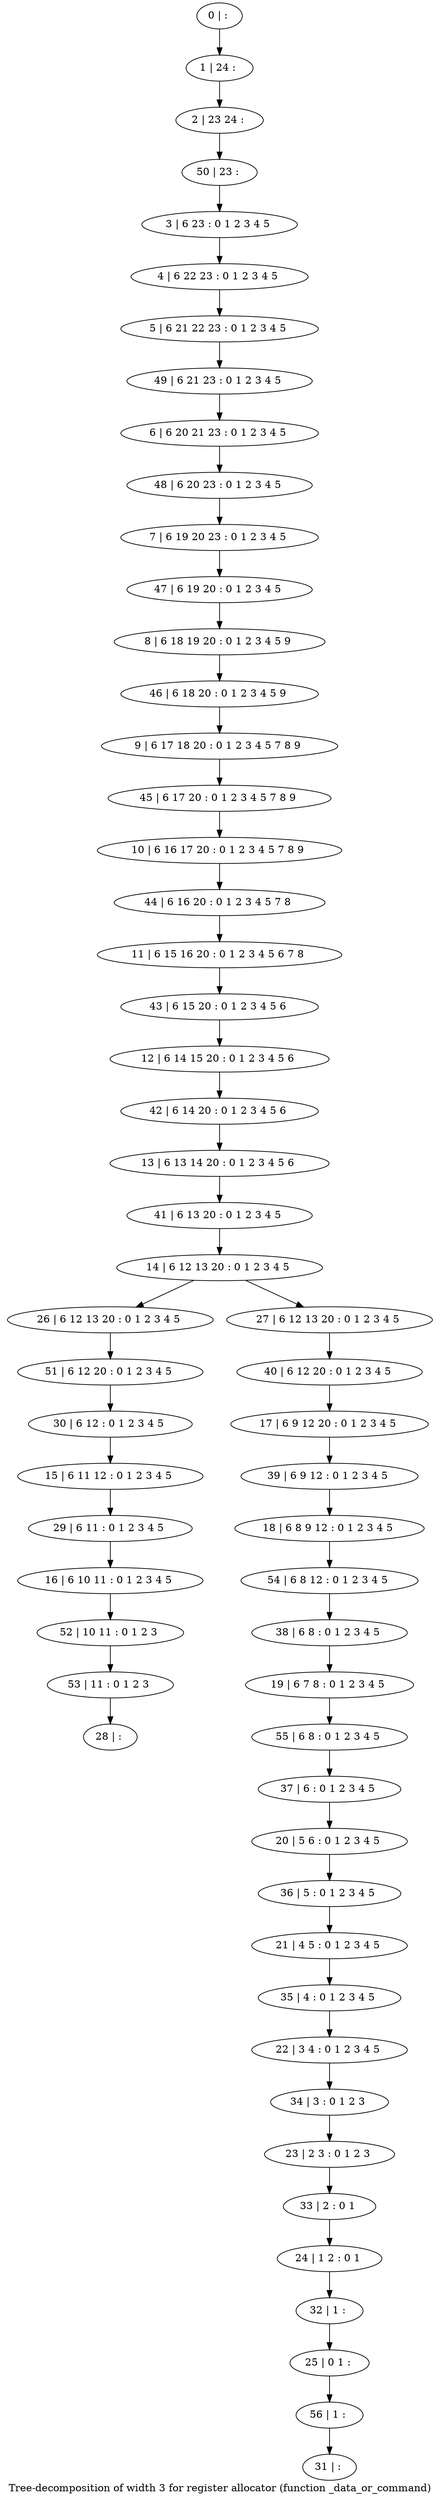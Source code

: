 digraph G {
graph [label="Tree-decomposition of width 3 for register allocator (function _data_or_command)"]
0[label="0 | : "];
1[label="1 | 24 : "];
2[label="2 | 23 24 : "];
3[label="3 | 6 23 : 0 1 2 3 4 5 "];
4[label="4 | 6 22 23 : 0 1 2 3 4 5 "];
5[label="5 | 6 21 22 23 : 0 1 2 3 4 5 "];
6[label="6 | 6 20 21 23 : 0 1 2 3 4 5 "];
7[label="7 | 6 19 20 23 : 0 1 2 3 4 5 "];
8[label="8 | 6 18 19 20 : 0 1 2 3 4 5 9 "];
9[label="9 | 6 17 18 20 : 0 1 2 3 4 5 7 8 9 "];
10[label="10 | 6 16 17 20 : 0 1 2 3 4 5 7 8 9 "];
11[label="11 | 6 15 16 20 : 0 1 2 3 4 5 6 7 8 "];
12[label="12 | 6 14 15 20 : 0 1 2 3 4 5 6 "];
13[label="13 | 6 13 14 20 : 0 1 2 3 4 5 6 "];
14[label="14 | 6 12 13 20 : 0 1 2 3 4 5 "];
15[label="15 | 6 11 12 : 0 1 2 3 4 5 "];
16[label="16 | 6 10 11 : 0 1 2 3 4 5 "];
17[label="17 | 6 9 12 20 : 0 1 2 3 4 5 "];
18[label="18 | 6 8 9 12 : 0 1 2 3 4 5 "];
19[label="19 | 6 7 8 : 0 1 2 3 4 5 "];
20[label="20 | 5 6 : 0 1 2 3 4 5 "];
21[label="21 | 4 5 : 0 1 2 3 4 5 "];
22[label="22 | 3 4 : 0 1 2 3 4 5 "];
23[label="23 | 2 3 : 0 1 2 3 "];
24[label="24 | 1 2 : 0 1 "];
25[label="25 | 0 1 : "];
26[label="26 | 6 12 13 20 : 0 1 2 3 4 5 "];
27[label="27 | 6 12 13 20 : 0 1 2 3 4 5 "];
28[label="28 | : "];
29[label="29 | 6 11 : 0 1 2 3 4 5 "];
30[label="30 | 6 12 : 0 1 2 3 4 5 "];
31[label="31 | : "];
32[label="32 | 1 : "];
33[label="33 | 2 : 0 1 "];
34[label="34 | 3 : 0 1 2 3 "];
35[label="35 | 4 : 0 1 2 3 4 5 "];
36[label="36 | 5 : 0 1 2 3 4 5 "];
37[label="37 | 6 : 0 1 2 3 4 5 "];
38[label="38 | 6 8 : 0 1 2 3 4 5 "];
39[label="39 | 6 9 12 : 0 1 2 3 4 5 "];
40[label="40 | 6 12 20 : 0 1 2 3 4 5 "];
41[label="41 | 6 13 20 : 0 1 2 3 4 5 "];
42[label="42 | 6 14 20 : 0 1 2 3 4 5 6 "];
43[label="43 | 6 15 20 : 0 1 2 3 4 5 6 "];
44[label="44 | 6 16 20 : 0 1 2 3 4 5 7 8 "];
45[label="45 | 6 17 20 : 0 1 2 3 4 5 7 8 9 "];
46[label="46 | 6 18 20 : 0 1 2 3 4 5 9 "];
47[label="47 | 6 19 20 : 0 1 2 3 4 5 "];
48[label="48 | 6 20 23 : 0 1 2 3 4 5 "];
49[label="49 | 6 21 23 : 0 1 2 3 4 5 "];
50[label="50 | 23 : "];
51[label="51 | 6 12 20 : 0 1 2 3 4 5 "];
52[label="52 | 10 11 : 0 1 2 3 "];
53[label="53 | 11 : 0 1 2 3 "];
54[label="54 | 6 8 12 : 0 1 2 3 4 5 "];
55[label="55 | 6 8 : 0 1 2 3 4 5 "];
56[label="56 | 1 : "];
0->1 ;
1->2 ;
3->4 ;
4->5 ;
14->26 ;
14->27 ;
29->16 ;
15->29 ;
30->15 ;
32->25 ;
24->32 ;
33->24 ;
23->33 ;
34->23 ;
22->34 ;
35->22 ;
21->35 ;
36->21 ;
20->36 ;
37->20 ;
38->19 ;
39->18 ;
17->39 ;
40->17 ;
27->40 ;
41->14 ;
13->41 ;
42->13 ;
12->42 ;
43->12 ;
11->43 ;
44->11 ;
10->44 ;
45->10 ;
9->45 ;
46->9 ;
8->46 ;
47->8 ;
7->47 ;
48->7 ;
6->48 ;
49->6 ;
5->49 ;
50->3 ;
2->50 ;
51->30 ;
26->51 ;
16->52 ;
53->28 ;
52->53 ;
54->38 ;
18->54 ;
55->37 ;
19->55 ;
56->31 ;
25->56 ;
}
